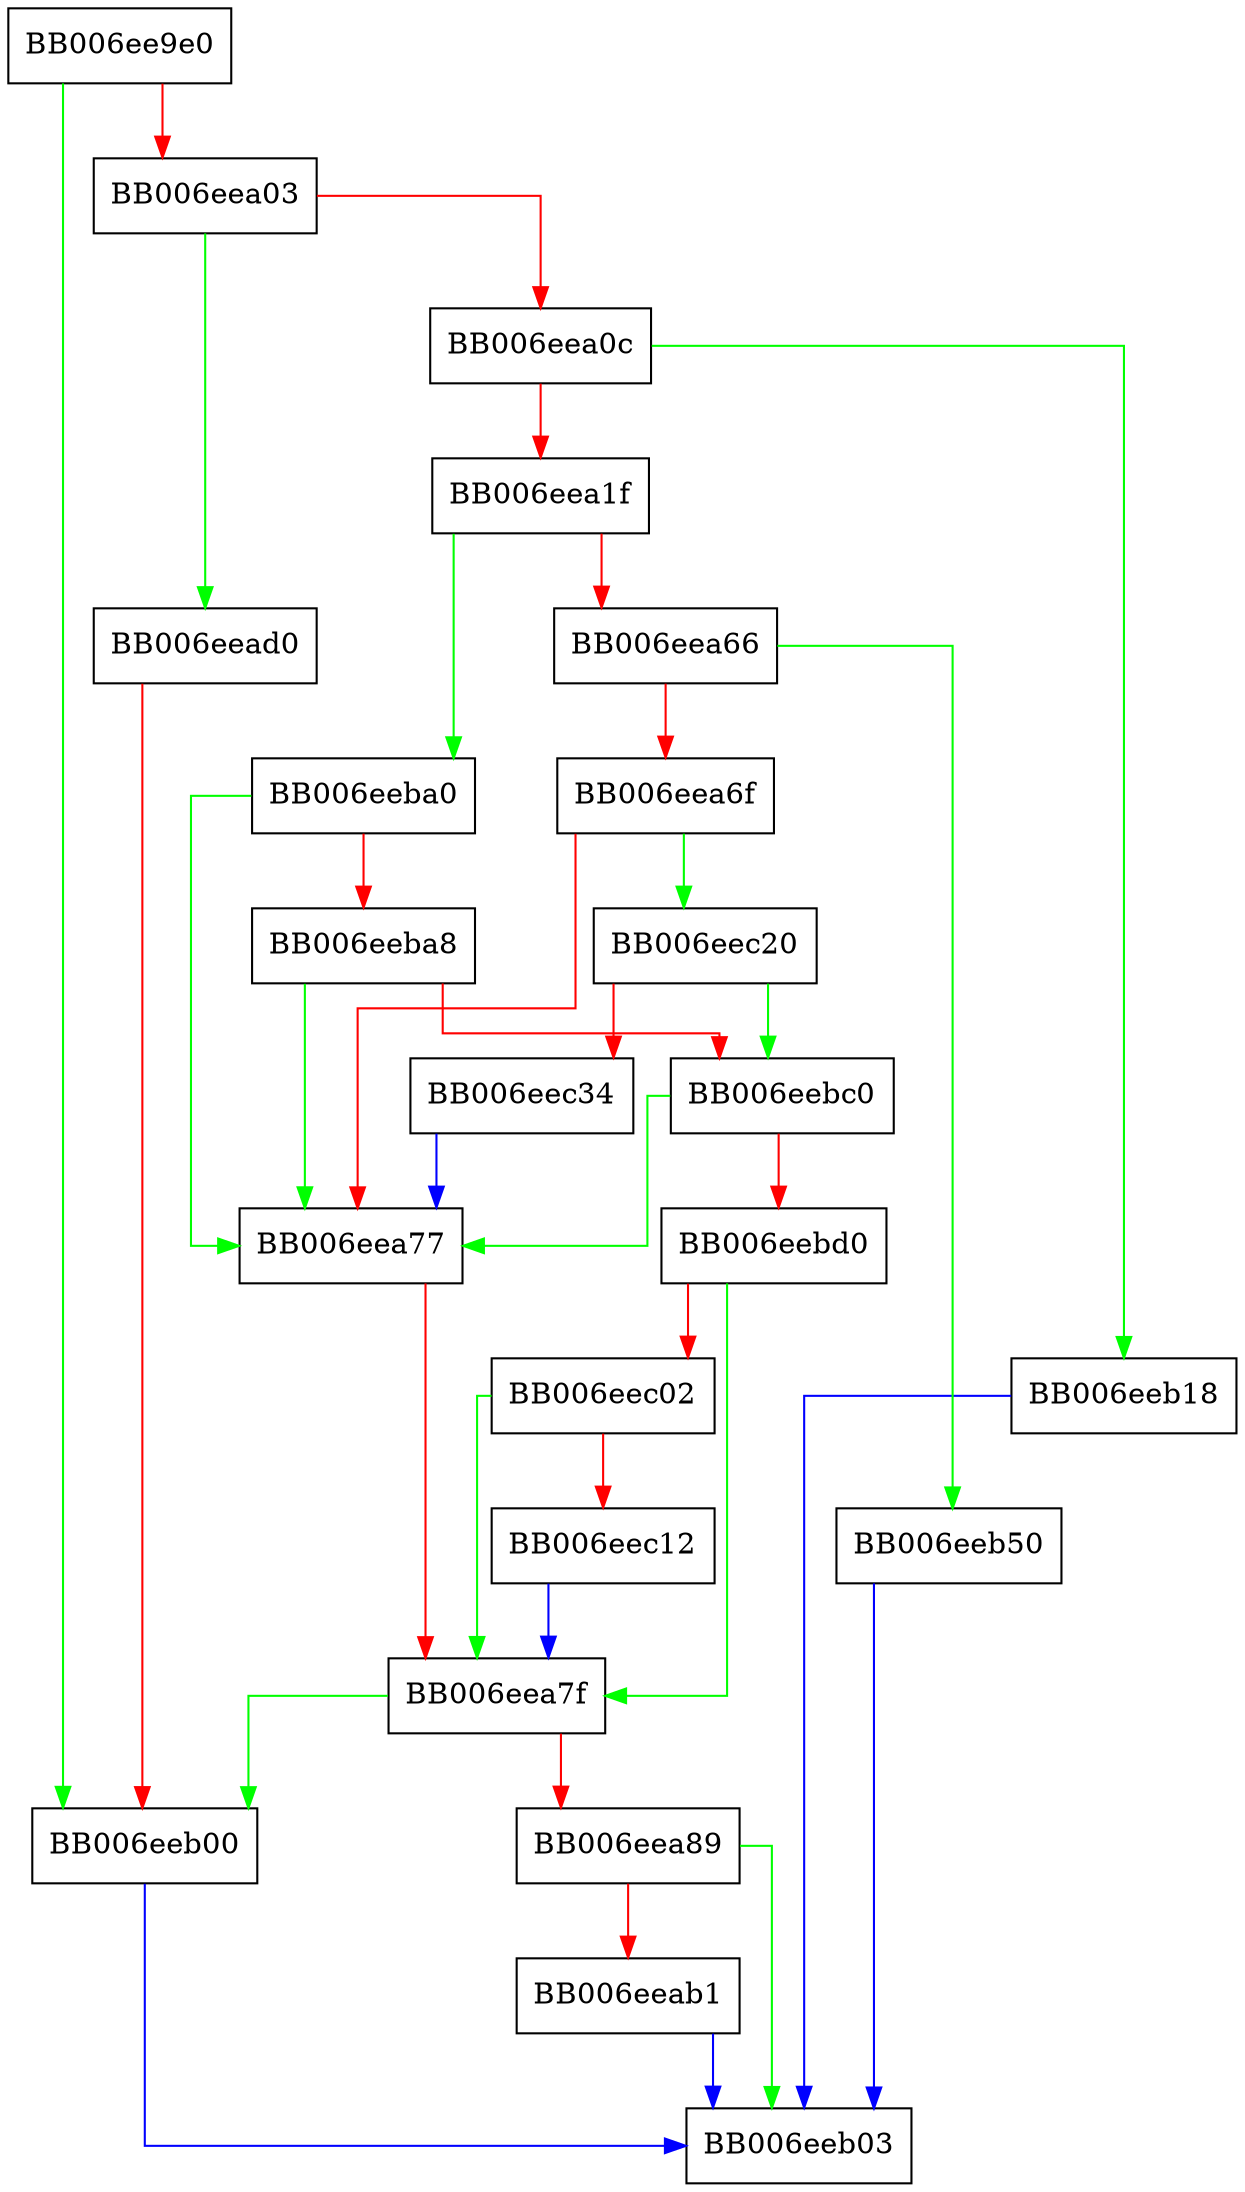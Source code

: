 digraph ed448ph_signverify_message_init {
  node [shape="box"];
  graph [splines=ortho];
  BB006ee9e0 -> BB006eeb00 [color="green"];
  BB006ee9e0 -> BB006eea03 [color="red"];
  BB006eea03 -> BB006eead0 [color="green"];
  BB006eea03 -> BB006eea0c [color="red"];
  BB006eea0c -> BB006eeb18 [color="green"];
  BB006eea0c -> BB006eea1f [color="red"];
  BB006eea1f -> BB006eeba0 [color="green"];
  BB006eea1f -> BB006eea66 [color="red"];
  BB006eea66 -> BB006eeb50 [color="green"];
  BB006eea66 -> BB006eea6f [color="red"];
  BB006eea6f -> BB006eec20 [color="green"];
  BB006eea6f -> BB006eea77 [color="red"];
  BB006eea77 -> BB006eea7f [color="red"];
  BB006eea7f -> BB006eeb00 [color="green"];
  BB006eea7f -> BB006eea89 [color="red"];
  BB006eea89 -> BB006eeb03 [color="green"];
  BB006eea89 -> BB006eeab1 [color="red"];
  BB006eeab1 -> BB006eeb03 [color="blue"];
  BB006eead0 -> BB006eeb00 [color="red"];
  BB006eeb00 -> BB006eeb03 [color="blue"];
  BB006eeb18 -> BB006eeb03 [color="blue"];
  BB006eeb50 -> BB006eeb03 [color="blue"];
  BB006eeba0 -> BB006eea77 [color="green"];
  BB006eeba0 -> BB006eeba8 [color="red"];
  BB006eeba8 -> BB006eea77 [color="green"];
  BB006eeba8 -> BB006eebc0 [color="red"];
  BB006eebc0 -> BB006eea77 [color="green"];
  BB006eebc0 -> BB006eebd0 [color="red"];
  BB006eebd0 -> BB006eea7f [color="green"];
  BB006eebd0 -> BB006eec02 [color="red"];
  BB006eec02 -> BB006eea7f [color="green"];
  BB006eec02 -> BB006eec12 [color="red"];
  BB006eec12 -> BB006eea7f [color="blue"];
  BB006eec20 -> BB006eebc0 [color="green"];
  BB006eec20 -> BB006eec34 [color="red"];
  BB006eec34 -> BB006eea77 [color="blue"];
}